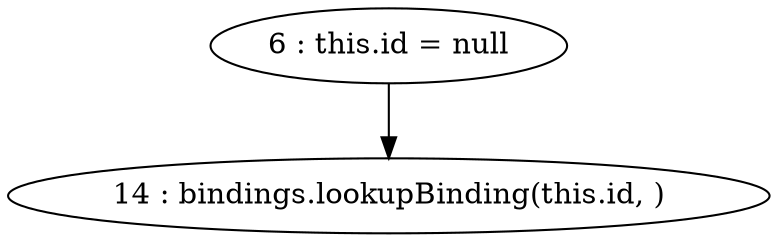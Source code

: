 digraph G {
"6 : this.id = null"
"6 : this.id = null" -> "14 : bindings.lookupBinding(this.id, )"
"14 : bindings.lookupBinding(this.id, )"
}